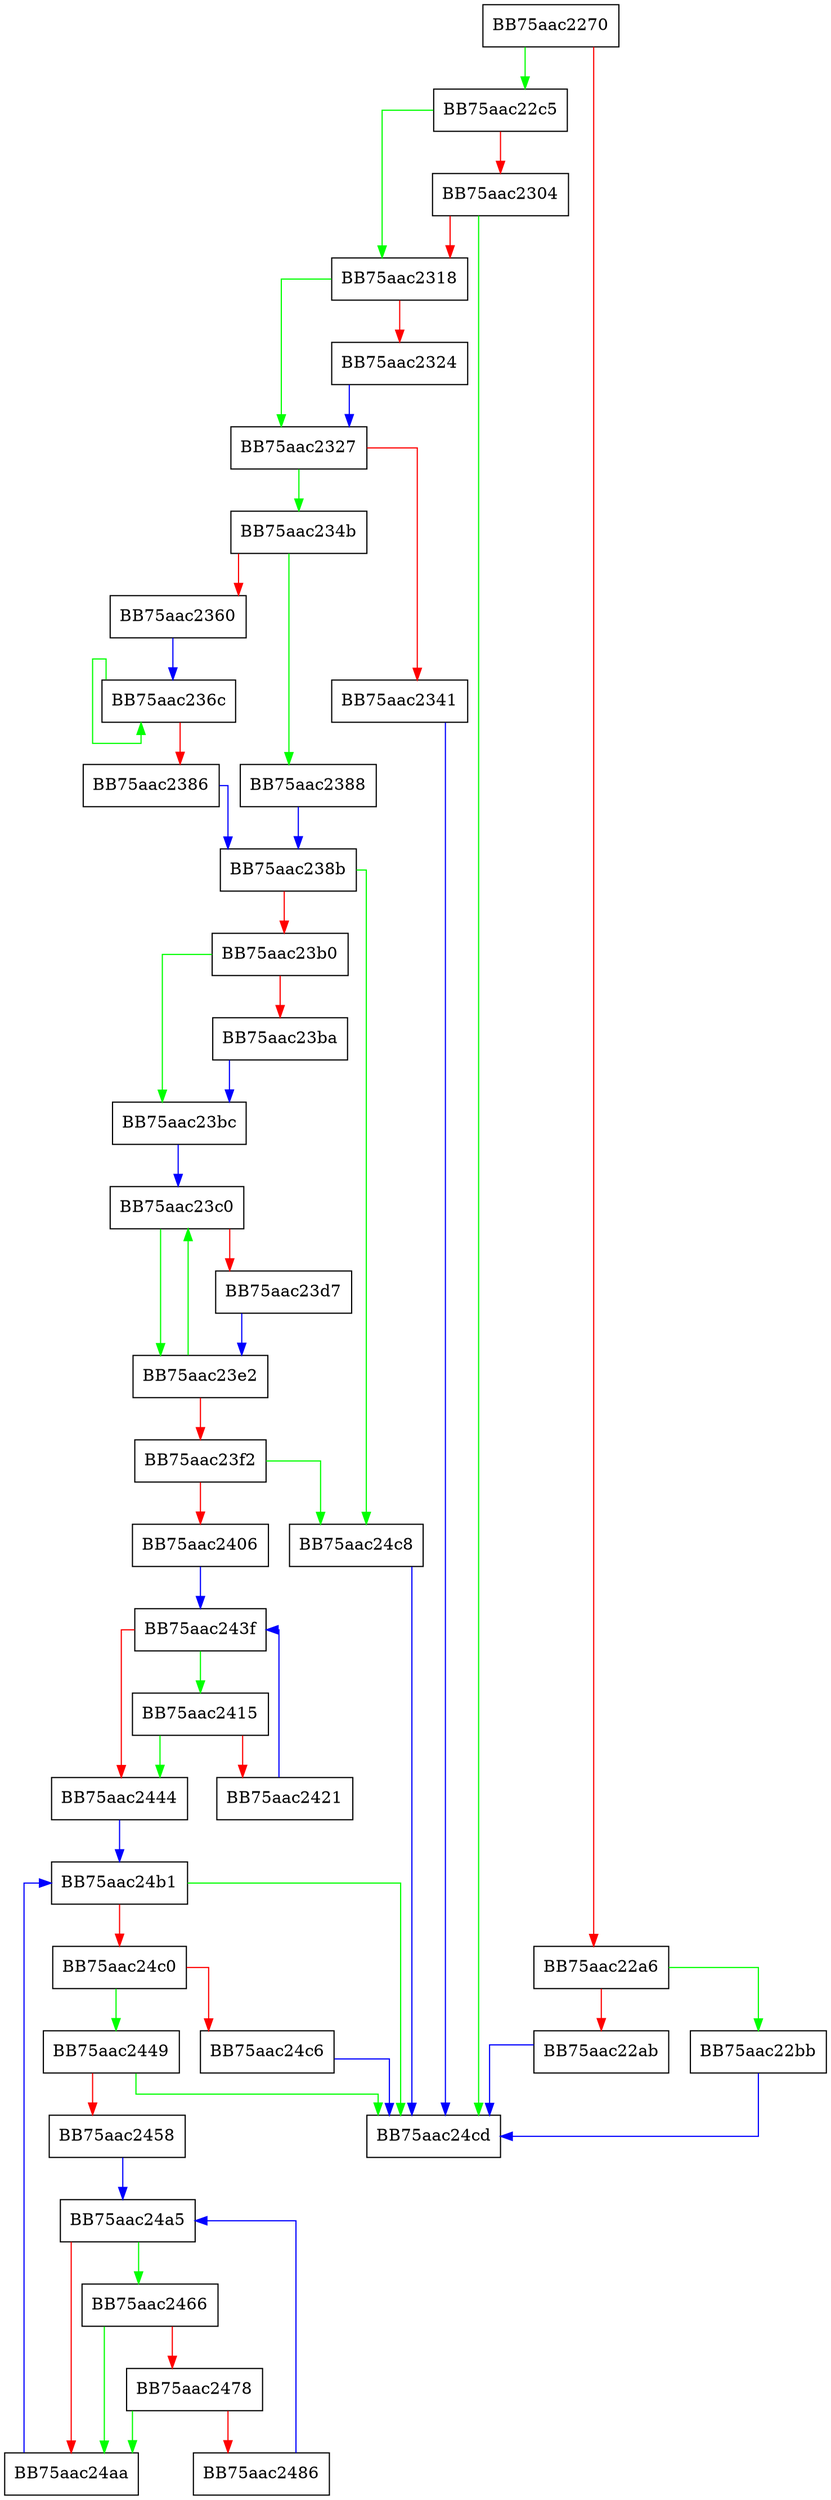 digraph build {
  node [shape="box"];
  graph [splines=ortho];
  BB75aac2270 -> BB75aac22c5 [color="green"];
  BB75aac2270 -> BB75aac22a6 [color="red"];
  BB75aac22a6 -> BB75aac22bb [color="green"];
  BB75aac22a6 -> BB75aac22ab [color="red"];
  BB75aac22ab -> BB75aac24cd [color="blue"];
  BB75aac22bb -> BB75aac24cd [color="blue"];
  BB75aac22c5 -> BB75aac2318 [color="green"];
  BB75aac22c5 -> BB75aac2304 [color="red"];
  BB75aac2304 -> BB75aac24cd [color="green"];
  BB75aac2304 -> BB75aac2318 [color="red"];
  BB75aac2318 -> BB75aac2327 [color="green"];
  BB75aac2318 -> BB75aac2324 [color="red"];
  BB75aac2324 -> BB75aac2327 [color="blue"];
  BB75aac2327 -> BB75aac234b [color="green"];
  BB75aac2327 -> BB75aac2341 [color="red"];
  BB75aac2341 -> BB75aac24cd [color="blue"];
  BB75aac234b -> BB75aac2388 [color="green"];
  BB75aac234b -> BB75aac2360 [color="red"];
  BB75aac2360 -> BB75aac236c [color="blue"];
  BB75aac236c -> BB75aac236c [color="green"];
  BB75aac236c -> BB75aac2386 [color="red"];
  BB75aac2386 -> BB75aac238b [color="blue"];
  BB75aac2388 -> BB75aac238b [color="blue"];
  BB75aac238b -> BB75aac24c8 [color="green"];
  BB75aac238b -> BB75aac23b0 [color="red"];
  BB75aac23b0 -> BB75aac23bc [color="green"];
  BB75aac23b0 -> BB75aac23ba [color="red"];
  BB75aac23ba -> BB75aac23bc [color="blue"];
  BB75aac23bc -> BB75aac23c0 [color="blue"];
  BB75aac23c0 -> BB75aac23e2 [color="green"];
  BB75aac23c0 -> BB75aac23d7 [color="red"];
  BB75aac23d7 -> BB75aac23e2 [color="blue"];
  BB75aac23e2 -> BB75aac23c0 [color="green"];
  BB75aac23e2 -> BB75aac23f2 [color="red"];
  BB75aac23f2 -> BB75aac24c8 [color="green"];
  BB75aac23f2 -> BB75aac2406 [color="red"];
  BB75aac2406 -> BB75aac243f [color="blue"];
  BB75aac2415 -> BB75aac2444 [color="green"];
  BB75aac2415 -> BB75aac2421 [color="red"];
  BB75aac2421 -> BB75aac243f [color="blue"];
  BB75aac243f -> BB75aac2415 [color="green"];
  BB75aac243f -> BB75aac2444 [color="red"];
  BB75aac2444 -> BB75aac24b1 [color="blue"];
  BB75aac2449 -> BB75aac24cd [color="green"];
  BB75aac2449 -> BB75aac2458 [color="red"];
  BB75aac2458 -> BB75aac24a5 [color="blue"];
  BB75aac2466 -> BB75aac24aa [color="green"];
  BB75aac2466 -> BB75aac2478 [color="red"];
  BB75aac2478 -> BB75aac24aa [color="green"];
  BB75aac2478 -> BB75aac2486 [color="red"];
  BB75aac2486 -> BB75aac24a5 [color="blue"];
  BB75aac24a5 -> BB75aac2466 [color="green"];
  BB75aac24a5 -> BB75aac24aa [color="red"];
  BB75aac24aa -> BB75aac24b1 [color="blue"];
  BB75aac24b1 -> BB75aac24cd [color="green"];
  BB75aac24b1 -> BB75aac24c0 [color="red"];
  BB75aac24c0 -> BB75aac2449 [color="green"];
  BB75aac24c0 -> BB75aac24c6 [color="red"];
  BB75aac24c6 -> BB75aac24cd [color="blue"];
  BB75aac24c8 -> BB75aac24cd [color="blue"];
}